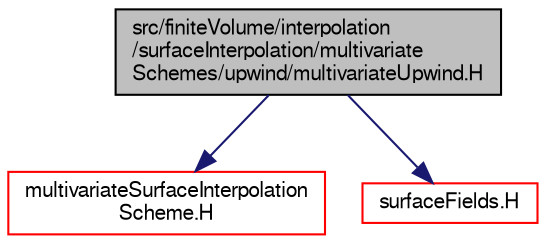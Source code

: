 digraph "src/finiteVolume/interpolation/surfaceInterpolation/multivariateSchemes/upwind/multivariateUpwind.H"
{
  bgcolor="transparent";
  edge [fontname="FreeSans",fontsize="10",labelfontname="FreeSans",labelfontsize="10"];
  node [fontname="FreeSans",fontsize="10",shape=record];
  Node0 [label="src/finiteVolume/interpolation\l/surfaceInterpolation/multivariate\lSchemes/upwind/multivariateUpwind.H",height=0.2,width=0.4,color="black", fillcolor="grey75", style="filled", fontcolor="black"];
  Node0 -> Node1 [color="midnightblue",fontsize="10",style="solid",fontname="FreeSans"];
  Node1 [label="multivariateSurfaceInterpolation\lScheme.H",height=0.2,width=0.4,color="red",URL="$a04082.html"];
  Node0 -> Node81 [color="midnightblue",fontsize="10",style="solid",fontname="FreeSans"];
  Node81 [label="surfaceFields.H",height=0.2,width=0.4,color="red",URL="$a02735.html",tooltip="Foam::surfaceFields. "];
}
